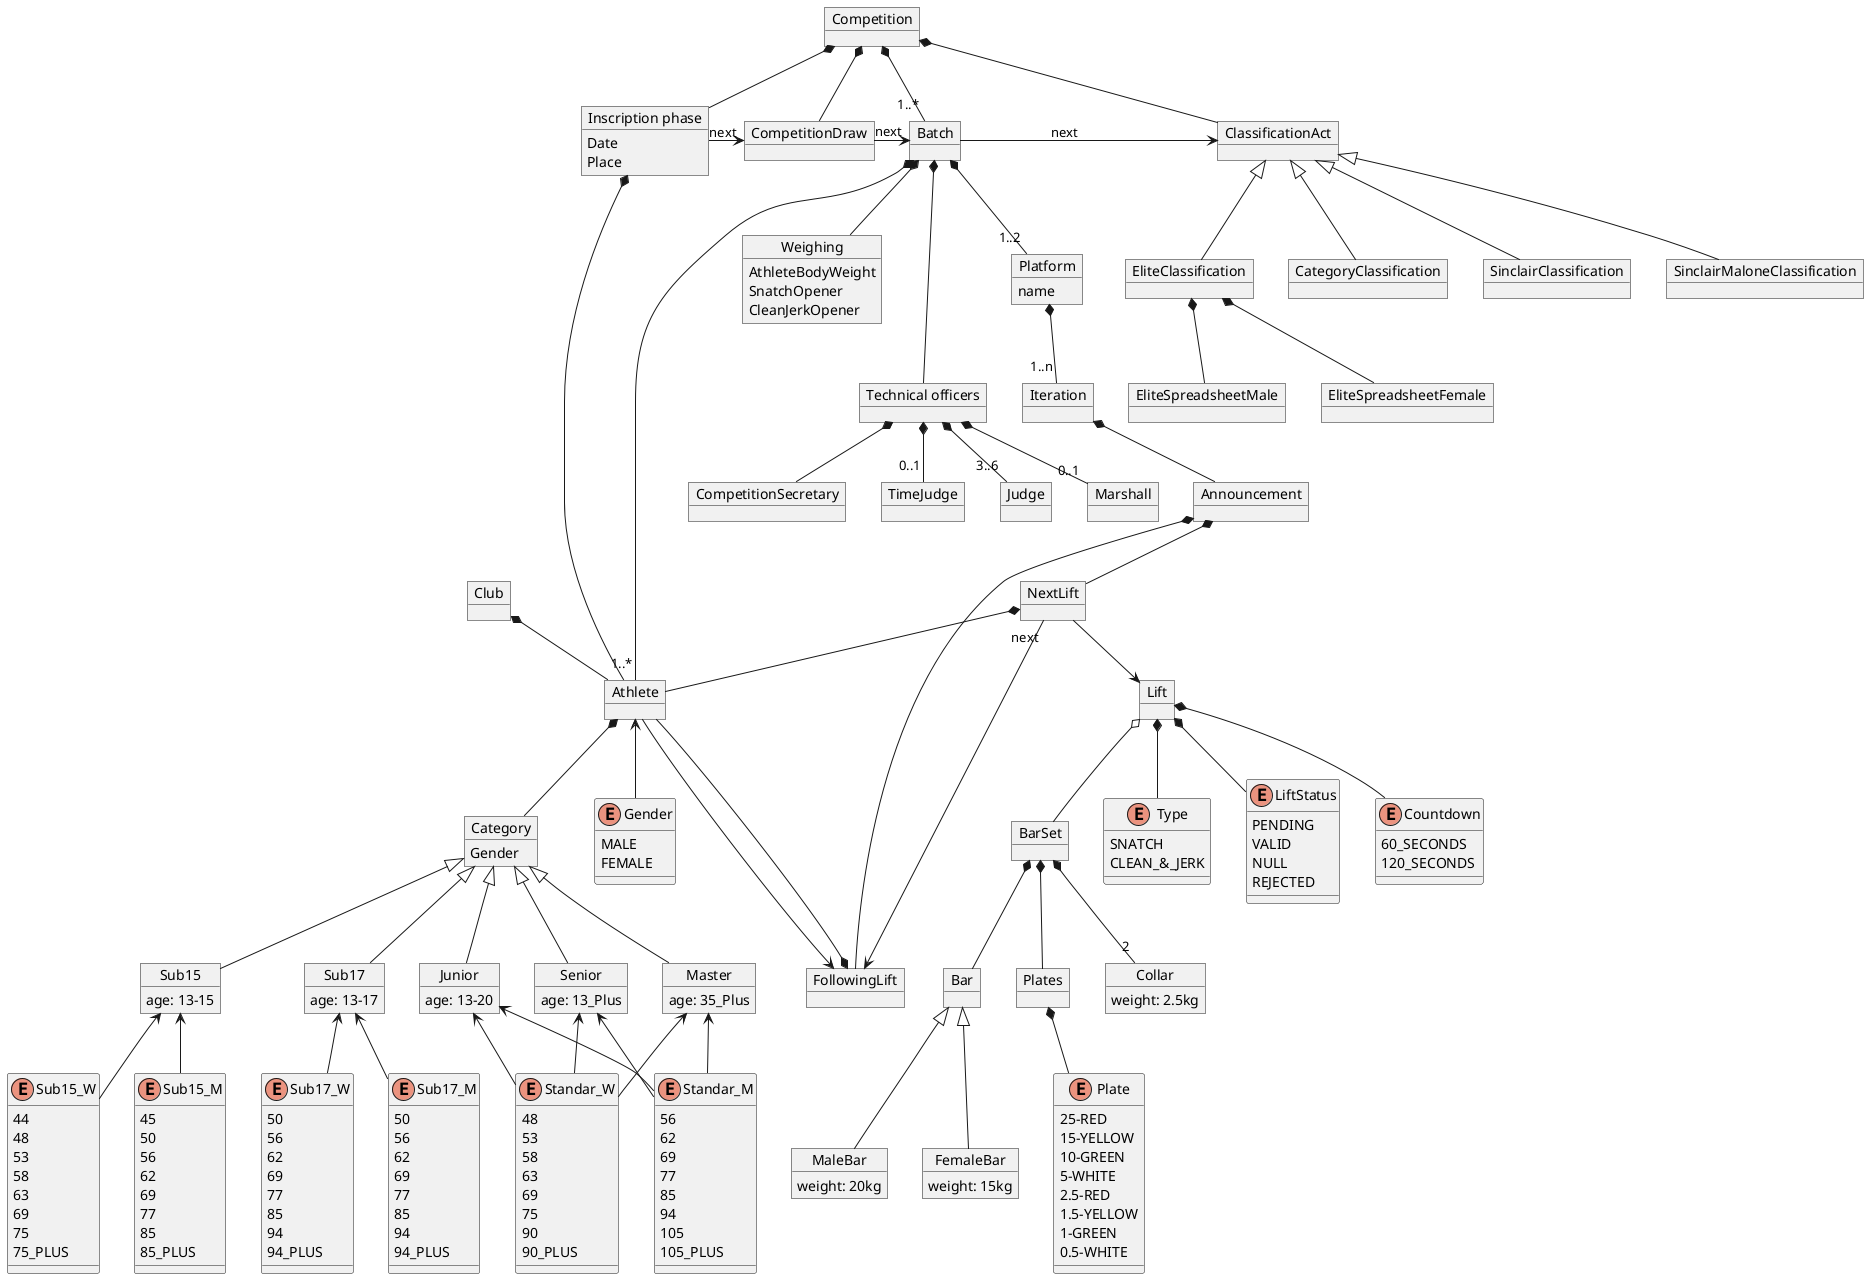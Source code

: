 @startuml
' skinparam nodesep 50 CONTROLS node horizontal separation
' skinparam ranksep 60 CONTROLS vertical separation

object Competition
object "Inscription phase" as Inscription {
  Date
  Place
}
object CompetitionDraw
object Batch
object Weighing {
  AthleteBodyWeight
  SnatchOpener
  CleanJerkOpener
}
object ClassificationAct
object CategoryClassification
object SinclairClassification
object SinclairMaloneClassification
object EliteClassification
object EliteSpreadsheetMale
object EliteSpreadsheetFemale
object Platform {
  name
}
object Club
object Athlete
enum Gender {
  MALE
  FEMALE
}
object "Technical officers" as TC
object Judge
object Marshall
object CompetitionSecretary
object TimeJudge
object Lift
enum Type {
  SNATCH
  CLEAN_&_JERK
}
enum LiftStatus {
  PENDING
  VALID
  NULL
  REJECTED
}
enum Countdown {
  60_SECONDS
  120_SECONDS
}
object BarSet
object Bar
object FemaleBar {
  weight: 15kg
}
object MaleBar {
  weight: 20kg
}
object Plates
enum Plate {
  25-RED
  15-YELLOW
  10-GREEN
  5-WHITE
  2.5-RED
  1.5-YELLOW
  1-GREEN
  0.5-WHITE
}
object Collar {
  weight: 2.5kg
}

object Category {
  Gender
}

object Sub15 {
  age: 13-15
}

object Sub17 {
  age: 13-17
}

object Junior {
  age: 13-20
}

object Senior {
  age: 13_Plus
}

object Master {
  age: 35_Plus
}

enum Sub15_M {
  45
  50
  56
  62
  69
  77
  85
  85_PLUS
}

enum Sub15_W {
 44
 48
 53
 58
 63
 69
 75
 75_PLUS
}

enum Sub17_M {
  50
  56
  62
  69
  77
  85
  94
  94_PLUS
}

enum Sub17_W {
 50
 56
 62
 69
 77
 85
 94
 94_PLUS
}

enum Standar_M {
56
62
69
77
85
94
105
105_PLUS
}

enum Standar_W {
48
53
58
63
69
75
90
90_PLUS
}

object Iteration
object Announcement
object NextLift
object FollowingLift

Competition *-- Inscription
Inscription *-- Athlete
Athlete <-- Gender
Club *-- Athlete
Competition *-- CompetitionDraw
Competition *-- "1..*" Batch
Competition *-- ClassificationAct
ClassificationAct <|-- CategoryClassification
ClassificationAct <|-- SinclairClassification
ClassificationAct <|-- SinclairMaloneClassification
ClassificationAct <|-- EliteClassification
EliteClassification *-- EliteSpreadsheetMale
EliteClassification *-- EliteSpreadsheetFemale

Batch -right-> "next                                       " ClassificationAct
Inscription -right-> "next" CompetitionDraw
CompetitionDraw -right-> "next" Batch

Batch *-- Weighing
Batch *-- "1..2" Platform
Batch *--- "1..*" Athlete
Batch *--- TC

TC *-- "3..6" Judge
TC *-- CompetitionSecretary
TC *-- "0..1" Marshall
TC *-- "0..1" TimeJudge

Platform *-- "1..n" Iteration
Iteration *-- Announcement
Announcement *-- NextLift
Announcement *-- FollowingLift
NextLift "next" --> FollowingLift
NextLift --> Lift
NextLift *-- Athlete
FollowingLift *-- Athlete
' Athlete ---> NextLift
Athlete ---> FollowingLift

Lift *-- Type
Lift *-- LiftStatus
Lift *-- Countdown
Lift o-- BarSet
BarSet *-- Bar
BarSet *-- Plates
BarSet *-- "2" Collar
Bar <|-- FemaleBar
Bar <|-- MaleBar
Plates *-- Plate

Category <|-- Sub15
Category <|-- Sub17
Category <|-- Junior
Category <|-- Senior
Category <|-- Master

Sub15 <-- Sub15_W
Sub15 <-- Sub15_M
Sub17 <-- Sub17_W
Sub17 <-- Sub17_M
Junior <-- Standar_M
Junior <-- Standar_W
Senior <-- Standar_M
Senior <-- Standar_W
Master <-- Standar_M
Master <-- Standar_W

Athlete *-- Category
@enduml
